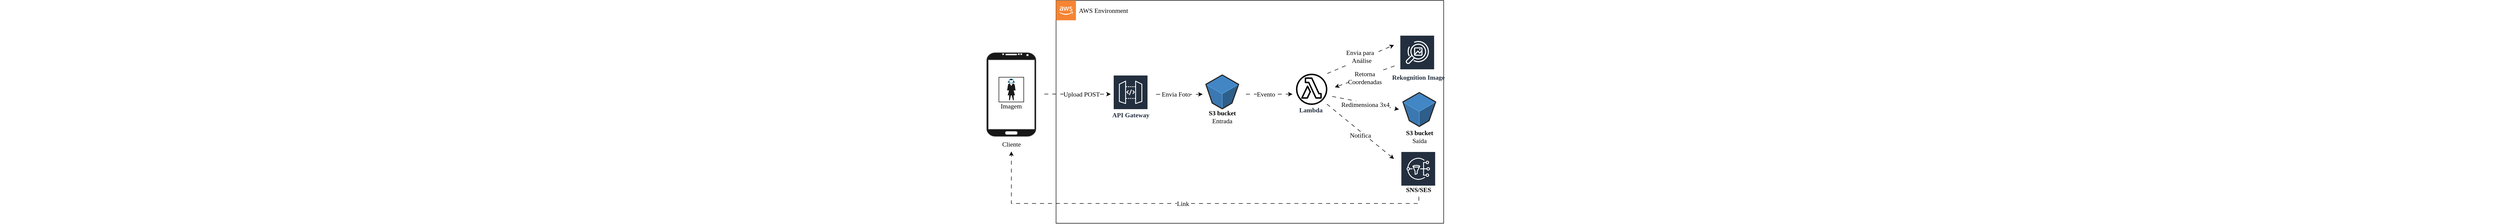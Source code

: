 <mxfile version="28.2.5">
  <diagram name="Página-1" id="c79-e406W3-8zHftl6uJ">
    <mxGraphModel dx="4050" dy="1094" grid="1" gridSize="10" guides="1" tooltips="1" connect="1" arrows="1" fold="1" page="1" pageScale="1" pageWidth="1169" pageHeight="827" math="0" shadow="0">
      <root>
        <mxCell id="0" />
        <mxCell id="1" parent="0" />
        <mxCell id="DpKFsITY9YaxjQ2XNuVb-110" value="&lt;span style=&quot;color: rgba(0, 0, 0, 0); text-align: start; text-wrap-mode: nowrap;&quot;&gt;%3CmxGraphModel%3E%3Croot%3E%3CmxCell%20id%3D%220%22%2F%3E%3CmxCell%20id%3D%221%22%20parent%3D%220%22%2F%3E%3CmxCell%20id%3D%222%22%20value%3D%22%22%20style%3D%22verticalLabelPosition%3Dbottom%3Bhtml%3D1%3BverticalAlign%3Dtop%3BstrokeWidth%3D1%3Balign%3Dcenter%3BoutlineConnect%3D0%3Bdashed%3D0%3BoutlineConnect%3D0%3Bshape%3Dmxgraph.aws3d.s3Bucket%3BfillColor%3D%234286c5%3BstrokeColor%3D%2357A2D8%3Baspect%3Dfixed%3BstrokeColor2%3D%23292929%3BfontFamily%3DTimes%20New%20Roman%3BfontSize%3D11%3B%22%20vertex%3D%221%22%20parent%3D%221%22%3E%3CmxGeometry%20x%3D%22349.73%22%20y%3D%22411.7%22%20width%3D%2265.84%22%20height%3D%2268.3%22%20as%3D%22geometry%22%2F%3E%3C%2FmxCell%3E%3C%2Froot%3E%3C%2FmxGraphModel%3E&lt;/span&gt;" style="whiteSpace=wrap;html=1;fontFamily=Times New Roman;fontSize=13;shadow=0;" vertex="1" parent="1">
          <mxGeometry x="250" y="160" width="780" height="450" as="geometry" />
        </mxCell>
        <mxCell id="DpKFsITY9YaxjQ2XNuVb-111" value="" style="sketch=0;outlineConnect=0;fontColor=#232F3E;gradientColor=none;strokeColor=#ffffff;fillColor=#232F3E;dashed=0;verticalLabelPosition=middle;verticalAlign=bottom;align=center;html=1;whiteSpace=wrap;fontSize=13;fontStyle=1;spacing=3;shape=mxgraph.aws4.productIcon;prIcon=mxgraph.aws4.api_gateway;fontFamily=Times New Roman;" vertex="1" parent="1">
          <mxGeometry x="365" y="310.5" width="70" height="68.3" as="geometry" />
        </mxCell>
        <mxCell id="DpKFsITY9YaxjQ2XNuVb-112" value="" style="sketch=0;outlineConnect=0;fontColor=#232F3E;gradientColor=none;strokeColor=none;fillColor=#ffffff;verticalLabelPosition=bottom;verticalAlign=top;align=center;html=1;fontSize=13;fontStyle=0;aspect=fixed;shape=mxgraph.aws4.resourceIcon;resIcon=mxgraph.aws4.lambda_function;fontFamily=Times New Roman;" vertex="1" parent="1">
          <mxGeometry x="724.95" y="300" width="78.8" height="78.8" as="geometry" />
        </mxCell>
        <mxCell id="DpKFsITY9YaxjQ2XNuVb-113" value="" style="verticalLabelPosition=bottom;html=1;verticalAlign=top;strokeWidth=1;align=center;outlineConnect=0;dashed=0;outlineConnect=0;shape=mxgraph.aws3d.s3Bucket;fillColor=#4286c5;strokeColor=#57A2D8;aspect=fixed;strokeColor2=#292929;fontFamily=Times New Roman;fontSize=13;" vertex="1" parent="1">
          <mxGeometry x="551.48" y="310.5" width="65.84" height="68.3" as="geometry" />
        </mxCell>
        <mxCell id="DpKFsITY9YaxjQ2XNuVb-114" value="" style="outlineConnect=0;dashed=0;verticalLabelPosition=bottom;verticalAlign=top;align=center;html=1;shape=mxgraph.aws3.cloud_2;fillColor=#F58534;gradientColor=none;fontFamily=Times New Roman;fontSize=13;" vertex="1" parent="1">
          <mxGeometry x="250" y="160" width="40" height="40" as="geometry" />
        </mxCell>
        <mxCell id="DpKFsITY9YaxjQ2XNuVb-115" value="&lt;font&gt;AWS Environment&lt;/font&gt;" style="text;html=1;align=center;verticalAlign=middle;resizable=0;points=[];autosize=1;strokeColor=none;fillColor=none;fontFamily=Times New Roman;fontSize=13;" vertex="1" parent="1">
          <mxGeometry x="285" y="165" width="120" height="30" as="geometry" />
        </mxCell>
        <mxCell id="DpKFsITY9YaxjQ2XNuVb-116" value="" style="verticalLabelPosition=bottom;verticalAlign=top;html=1;shadow=0;dashed=0;strokeWidth=1;shape=mxgraph.android.phone2;strokeColor=#c0c0c0;fillColor=#181818;fontFamily=Times New Roman;fontSize=13;" vertex="1" parent="1">
          <mxGeometry x="110" y="265" width="100" height="170" as="geometry" />
        </mxCell>
        <mxCell id="DpKFsITY9YaxjQ2XNuVb-117" value="Cliente" style="text;html=1;align=center;verticalAlign=middle;resizable=0;points=[];autosize=1;strokeColor=none;fillColor=none;fontSize=13;fontFamily=Times New Roman;" vertex="1" parent="1">
          <mxGeometry x="130" y="435" width="60" height="30" as="geometry" />
        </mxCell>
        <mxCell id="DpKFsITY9YaxjQ2XNuVb-118" value="" style="whiteSpace=wrap;html=1;fontFamily=Times New Roman;fontSize=13;" vertex="1" parent="1">
          <mxGeometry x="135" y="315" width="50" height="50" as="geometry" />
        </mxCell>
        <mxCell id="DpKFsITY9YaxjQ2XNuVb-119" value="" style="shape=mxgraph.cisco.people.standing_woman;html=1;pointerEvents=1;dashed=0;fillColor=#1A1A1A;strokeColor=#ffffff;strokeWidth=2;verticalLabelPosition=bottom;verticalAlign=top;align=center;outlineConnect=0;fontFamily=Times New Roman;fontSize=13;" vertex="1" parent="1">
          <mxGeometry x="151.5" y="318.25" width="17" height="43.5" as="geometry" />
        </mxCell>
        <mxCell id="DpKFsITY9YaxjQ2XNuVb-120" value="Imagem&amp;nbsp;" style="text;html=1;align=center;verticalAlign=middle;resizable=0;points=[];autosize=1;strokeColor=none;fillColor=none;fontSize=13;fontFamily=Times New Roman;spacing=-4;" vertex="1" parent="1">
          <mxGeometry x="131" y="363" width="60" height="20" as="geometry" />
        </mxCell>
        <mxCell id="DpKFsITY9YaxjQ2XNuVb-121" value="&lt;font&gt;&lt;font&gt;&lt;b&gt;S3&amp;nbsp;&lt;/b&gt;&lt;/font&gt;&lt;b style=&quot;background-color: transparent; color: light-dark(rgb(0, 0, 0), rgb(255, 255, 255));&quot;&gt;bucket&lt;/b&gt;&lt;/font&gt;&lt;div&gt;&lt;span style=&quot;background-color: transparent; color: light-dark(rgb(0, 0, 0), rgb(255, 255, 255));&quot;&gt;&lt;font&gt;Entrada&lt;/font&gt;&lt;/span&gt;&lt;/div&gt;" style="text;html=1;align=center;verticalAlign=middle;resizable=0;points=[];autosize=1;strokeColor=none;fillColor=none;fontFamily=Times New Roman;fontSize=13;" vertex="1" parent="1">
          <mxGeometry x="544.4" y="375.3" width="80" height="40" as="geometry" />
        </mxCell>
        <mxCell id="DpKFsITY9YaxjQ2XNuVb-122" value="" style="edgeStyle=none;orthogonalLoop=1;jettySize=auto;html=1;rounded=0;fontFamily=Times New Roman;fontSize=13;shadow=0;flowAnimation=1;" edge="1" parent="1">
          <mxGeometry width="100" relative="1" as="geometry">
            <mxPoint x="625.75" y="349.3" as="sourcePoint" />
            <mxPoint x="725.75" y="349.3" as="targetPoint" />
            <Array as="points" />
          </mxGeometry>
        </mxCell>
        <mxCell id="DpKFsITY9YaxjQ2XNuVb-123" value="&lt;font&gt;Evento&lt;/font&gt;" style="edgeLabel;html=1;align=center;verticalAlign=middle;resizable=0;points=[];fontSize=13;fontFamily=Times New Roman;spacingTop=-3;" vertex="1" connectable="0" parent="DpKFsITY9YaxjQ2XNuVb-122">
          <mxGeometry x="0.295" relative="1" as="geometry">
            <mxPoint x="-19" y="1" as="offset" />
          </mxGeometry>
        </mxCell>
        <mxCell id="DpKFsITY9YaxjQ2XNuVb-124" value="&lt;b style=&quot;color: rgb(35, 47, 62);&quot;&gt;&lt;font&gt;Lambda&amp;nbsp;&lt;/font&gt;&lt;/b&gt;" style="text;html=1;align=center;verticalAlign=middle;resizable=0;points=[];autosize=1;strokeColor=none;fillColor=none;rotation=0;spacingTop=-5;spacing=-2;fontFamily=Times New Roman;fontSize=13;" vertex="1" parent="1">
          <mxGeometry x="729.35" y="378.8" width="70" height="10" as="geometry" />
        </mxCell>
        <mxCell id="DpKFsITY9YaxjQ2XNuVb-125" value="" style="edgeStyle=none;orthogonalLoop=1;jettySize=auto;html=1;rounded=0;fontFamily=Times New Roman;fontSize=13;exitX=0.826;exitY=0.127;exitDx=0;exitDy=0;exitPerimeter=0;shadow=0;flowAnimation=1;" edge="1" parent="1" source="DpKFsITY9YaxjQ2XNuVb-112">
          <mxGeometry width="100" relative="1" as="geometry">
            <mxPoint x="780" y="300" as="sourcePoint" />
            <mxPoint x="930" y="250" as="targetPoint" />
            <Array as="points" />
          </mxGeometry>
        </mxCell>
        <mxCell id="DpKFsITY9YaxjQ2XNuVb-126" value="&lt;font&gt;Envia para&amp;nbsp;&lt;/font&gt;&lt;div&gt;&lt;font&gt;&amp;nbsp;Análise&lt;/font&gt;&lt;/div&gt;" style="edgeLabel;html=1;align=center;verticalAlign=middle;resizable=0;points=[];fontSize=13;fontFamily=Times New Roman;spacingTop=1;spacing=2;spacingLeft=2;" vertex="1" connectable="0" parent="DpKFsITY9YaxjQ2XNuVb-125">
          <mxGeometry x="0.295" relative="1" as="geometry">
            <mxPoint x="-19" y="1" as="offset" />
          </mxGeometry>
        </mxCell>
        <mxCell id="DpKFsITY9YaxjQ2XNuVb-127" value="" style="edgeStyle=none;orthogonalLoop=1;jettySize=auto;html=1;rounded=0;fontFamily=Times New Roman;fontSize=13;shadow=0;flowAnimation=1;" edge="1" parent="1">
          <mxGeometry width="100" relative="1" as="geometry">
            <mxPoint x="790" y="365.3" as="sourcePoint" />
            <mxPoint x="930" y="480" as="targetPoint" />
            <Array as="points" />
          </mxGeometry>
        </mxCell>
        <mxCell id="DpKFsITY9YaxjQ2XNuVb-128" value="Notifica" style="edgeLabel;html=1;align=center;verticalAlign=middle;resizable=0;points=[];fontSize=13;fontFamily=Times New Roman;spacingTop=-17;" vertex="1" connectable="0" parent="DpKFsITY9YaxjQ2XNuVb-127">
          <mxGeometry x="0.295" relative="1" as="geometry">
            <mxPoint x="-19" y="1" as="offset" />
          </mxGeometry>
        </mxCell>
        <mxCell id="DpKFsITY9YaxjQ2XNuVb-129" value="" style="sketch=0;outlineConnect=0;fontColor=#232F3E;gradientColor=none;strokeColor=#ffffff;fillColor=#232F3E;dashed=0;verticalLabelPosition=middle;verticalAlign=bottom;align=center;html=1;whiteSpace=wrap;fontSize=13;fontStyle=1;spacing=3;shape=mxgraph.aws4.productIcon;prIcon=mxgraph.aws4.sns;fontFamily=Times New Roman;" vertex="1" parent="1">
          <mxGeometry x="943.83" y="465" width="70" height="70" as="geometry" />
        </mxCell>
        <mxCell id="DpKFsITY9YaxjQ2XNuVb-130" value="&lt;span id=&quot;docs-internal-guid-ed7206a9-7fff-a955-7904-ffd4bd776890&quot;&gt;&lt;span style=&quot;background-color: transparent; font-weight: 700; font-variant-numeric: normal; font-variant-east-asian: normal; font-variant-alternates: normal; font-variant-position: normal; font-variant-emoji: normal; vertical-align: baseline; white-space: pre-wrap;&quot;&gt;&lt;font&gt;SNS/SES&lt;/font&gt;&lt;/span&gt;&lt;/span&gt;" style="text;html=1;align=center;verticalAlign=middle;resizable=0;points=[];autosize=1;strokeColor=none;fillColor=none;fontFamily=Times New Roman;fontSize=13;" vertex="1" parent="1">
          <mxGeometry x="943.83" y="527" width="70" height="30" as="geometry" />
        </mxCell>
        <mxCell id="DpKFsITY9YaxjQ2XNuVb-131" style="edgeStyle=orthogonalEdgeStyle;rounded=0;orthogonalLoop=1;jettySize=auto;html=1;shadow=0;flowAnimation=1;fontFamily=Times New Roman;fontSize=13;" edge="1" parent="1" target="DpKFsITY9YaxjQ2XNuVb-117">
          <mxGeometry relative="1" as="geometry">
            <mxPoint x="980" y="550" as="sourcePoint" />
            <mxPoint x="200" y="470" as="targetPoint" />
            <Array as="points">
              <mxPoint x="980" y="570" />
              <mxPoint x="160" y="570" />
            </Array>
          </mxGeometry>
        </mxCell>
        <mxCell id="DpKFsITY9YaxjQ2XNuVb-132" value="&lt;font&gt;Link&lt;/font&gt;" style="edgeLabel;html=1;align=center;verticalAlign=middle;resizable=0;points=[];fontFamily=Times New Roman;spacing=0;spacingTop=5;fontSize=13;" vertex="1" connectable="0" parent="DpKFsITY9YaxjQ2XNuVb-131">
          <mxGeometry x="0.112" y="-3" relative="1" as="geometry">
            <mxPoint x="30" as="offset" />
          </mxGeometry>
        </mxCell>
        <mxCell id="DpKFsITY9YaxjQ2XNuVb-133" value="" style="sketch=0;outlineConnect=0;fontColor=#232F3E;gradientColor=none;strokeColor=#ffffff;fillColor=#232F3E;dashed=0;verticalLabelPosition=middle;verticalAlign=bottom;align=center;html=1;whiteSpace=wrap;fontSize=13;fontStyle=1;spacing=3;shape=mxgraph.aws4.productIcon;prIcon=mxgraph.aws4.rekognition_image;fontFamily=Times New Roman;" vertex="1" parent="1">
          <mxGeometry x="941.75" y="230" width="70" height="33.05" as="geometry" />
        </mxCell>
        <mxCell id="DpKFsITY9YaxjQ2XNuVb-134" value="&lt;span style=&quot;color: rgb(35, 47, 62); font-weight: 700; text-wrap-mode: wrap;&quot;&gt;&lt;font&gt;&amp;nbsp;Rekognition Image&lt;/font&gt;&lt;/span&gt;" style="text;html=1;align=center;verticalAlign=middle;resizable=0;points=[];autosize=1;strokeColor=none;fillColor=none;fontSize=13;fontFamily=Times New Roman;" vertex="1" parent="1">
          <mxGeometry x="911.75" y="300.0" width="130" height="30" as="geometry" />
        </mxCell>
        <mxCell id="DpKFsITY9YaxjQ2XNuVb-135" value="" style="verticalLabelPosition=bottom;html=1;verticalAlign=top;strokeWidth=1;align=center;outlineConnect=0;dashed=0;outlineConnect=0;shape=mxgraph.aws3d.s3Bucket;fillColor=#4286c5;strokeColor=#57A2D8;aspect=fixed;strokeColor2=#292929;fontFamily=Times New Roman;fontSize=13;" vertex="1" parent="1">
          <mxGeometry x="947.99" y="346" width="65.84" height="68.3" as="geometry" />
        </mxCell>
        <mxCell id="DpKFsITY9YaxjQ2XNuVb-136" value="&lt;font&gt;&lt;font&gt;&lt;b&gt;S3&amp;nbsp;&lt;/b&gt;&lt;/font&gt;&lt;b style=&quot;background-color: transparent; color: light-dark(rgb(0, 0, 0), rgb(255, 255, 255));&quot;&gt;bucket&lt;/b&gt;&lt;/font&gt;&lt;div&gt;&lt;span style=&quot;background-color: transparent; color: light-dark(rgb(0, 0, 0), rgb(255, 255, 255));&quot;&gt;&lt;font&gt;Saída&lt;/font&gt;&lt;/span&gt;&lt;/div&gt;" style="text;html=1;align=center;verticalAlign=middle;resizable=0;points=[];autosize=1;strokeColor=none;fillColor=none;fontFamily=Times New Roman;fontSize=13;" vertex="1" parent="1">
          <mxGeometry x="940.91" y="415.3" width="80" height="40" as="geometry" />
        </mxCell>
        <mxCell id="DpKFsITY9YaxjQ2XNuVb-137" value="" style="edgeStyle=none;orthogonalLoop=1;jettySize=auto;html=1;rounded=0;fontFamily=Times New Roman;fontSize=13;shadow=0;flowAnimation=1;" edge="1" parent="1">
          <mxGeometry width="100" relative="1" as="geometry">
            <mxPoint x="799.35" y="352.57" as="sourcePoint" />
            <mxPoint x="940" y="380" as="targetPoint" />
            <Array as="points" />
          </mxGeometry>
        </mxCell>
        <mxCell id="DpKFsITY9YaxjQ2XNuVb-138" value="Redimensiona 3x4" style="edgeLabel;html=1;align=center;verticalAlign=middle;resizable=0;points=[];fontSize=13;fontFamily=Times New Roman;spacingTop=-3;" vertex="1" connectable="0" parent="DpKFsITY9YaxjQ2XNuVb-137">
          <mxGeometry x="0.295" relative="1" as="geometry">
            <mxPoint x="-19" y="1" as="offset" />
          </mxGeometry>
        </mxCell>
        <mxCell id="DpKFsITY9YaxjQ2XNuVb-139" value="" style="edgeStyle=none;orthogonalLoop=1;jettySize=auto;html=1;rounded=0;fontFamily=Times New Roman;fontSize=13;shadow=0;flowAnimation=1;" edge="1" parent="1">
          <mxGeometry width="100" relative="1" as="geometry">
            <mxPoint x="220" y="349" as="sourcePoint" />
            <mxPoint x="360" y="349.27" as="targetPoint" />
            <Array as="points" />
          </mxGeometry>
        </mxCell>
        <mxCell id="DpKFsITY9YaxjQ2XNuVb-140" value="Upload POST" style="edgeLabel;html=1;align=center;verticalAlign=middle;resizable=0;points=[];fontSize=13;fontFamily=Times New Roman;spacingTop=-3;" vertex="1" connectable="0" parent="DpKFsITY9YaxjQ2XNuVb-139">
          <mxGeometry x="0.295" relative="1" as="geometry">
            <mxPoint x="-10" y="1" as="offset" />
          </mxGeometry>
        </mxCell>
        <mxCell id="DpKFsITY9YaxjQ2XNuVb-141" value="&lt;span style=&quot;color: rgb(35, 47, 62); font-weight: 700; text-wrap-mode: wrap;&quot;&gt;&lt;font style=&quot;line-height: 100%;&quot;&gt;API&amp;nbsp;&lt;/font&gt;&lt;/span&gt;&lt;span style=&quot;color: rgb(35, 47, 62); font-weight: 700; text-wrap-mode: wrap;&quot;&gt;Gateway&lt;/span&gt;" style="text;html=1;align=center;verticalAlign=middle;resizable=0;points=[];autosize=1;strokeColor=none;fillColor=none;spacing=2;spacingTop=3;fontFamily=Times New Roman;fontSize=13;" vertex="1" parent="1">
          <mxGeometry x="350" y="374.8" width="100" height="30" as="geometry" />
        </mxCell>
        <mxCell id="DpKFsITY9YaxjQ2XNuVb-142" value="" style="edgeStyle=none;orthogonalLoop=1;jettySize=auto;html=1;rounded=0;fontFamily=Times New Roman;fontSize=13;shadow=0;flowAnimation=1;" edge="1" parent="1">
          <mxGeometry width="100" relative="1" as="geometry">
            <mxPoint x="445" y="349.56" as="sourcePoint" />
            <mxPoint x="545" y="349.56" as="targetPoint" />
            <Array as="points" />
          </mxGeometry>
        </mxCell>
        <mxCell id="DpKFsITY9YaxjQ2XNuVb-143" value="Envia Foto" style="edgeLabel;html=1;align=center;verticalAlign=middle;resizable=0;points=[];fontSize=13;fontFamily=Times New Roman;spacingTop=-3;" vertex="1" connectable="0" parent="DpKFsITY9YaxjQ2XNuVb-142">
          <mxGeometry x="0.295" relative="1" as="geometry">
            <mxPoint x="-19" y="1" as="offset" />
          </mxGeometry>
        </mxCell>
        <mxCell id="DpKFsITY9YaxjQ2XNuVb-144" value="" style="edgeStyle=none;orthogonalLoop=1;jettySize=auto;html=1;rounded=0;fontFamily=Times New Roman;fontSize=13;shadow=0;flowAnimation=1;" edge="1" parent="1">
          <mxGeometry width="100" relative="1" as="geometry">
            <mxPoint x="937.25" y="290" as="sourcePoint" />
            <mxPoint x="811" y="335.272" as="targetPoint" />
            <Array as="points" />
          </mxGeometry>
        </mxCell>
        <mxCell id="DpKFsITY9YaxjQ2XNuVb-145" value="&lt;font&gt;Retorna&lt;/font&gt;&lt;div&gt;&lt;font&gt;Coordenadas&lt;/font&gt;&lt;/div&gt;" style="edgeLabel;html=1;align=center;verticalAlign=middle;resizable=0;points=[];fontSize=13;fontFamily=Times New Roman;spacingTop=-6;spacing=0;spacingRight=0;" vertex="1" connectable="0" parent="DpKFsITY9YaxjQ2XNuVb-144">
          <mxGeometry x="0.295" relative="1" as="geometry">
            <mxPoint x="15" y="-1" as="offset" />
          </mxGeometry>
        </mxCell>
      </root>
    </mxGraphModel>
  </diagram>
</mxfile>
